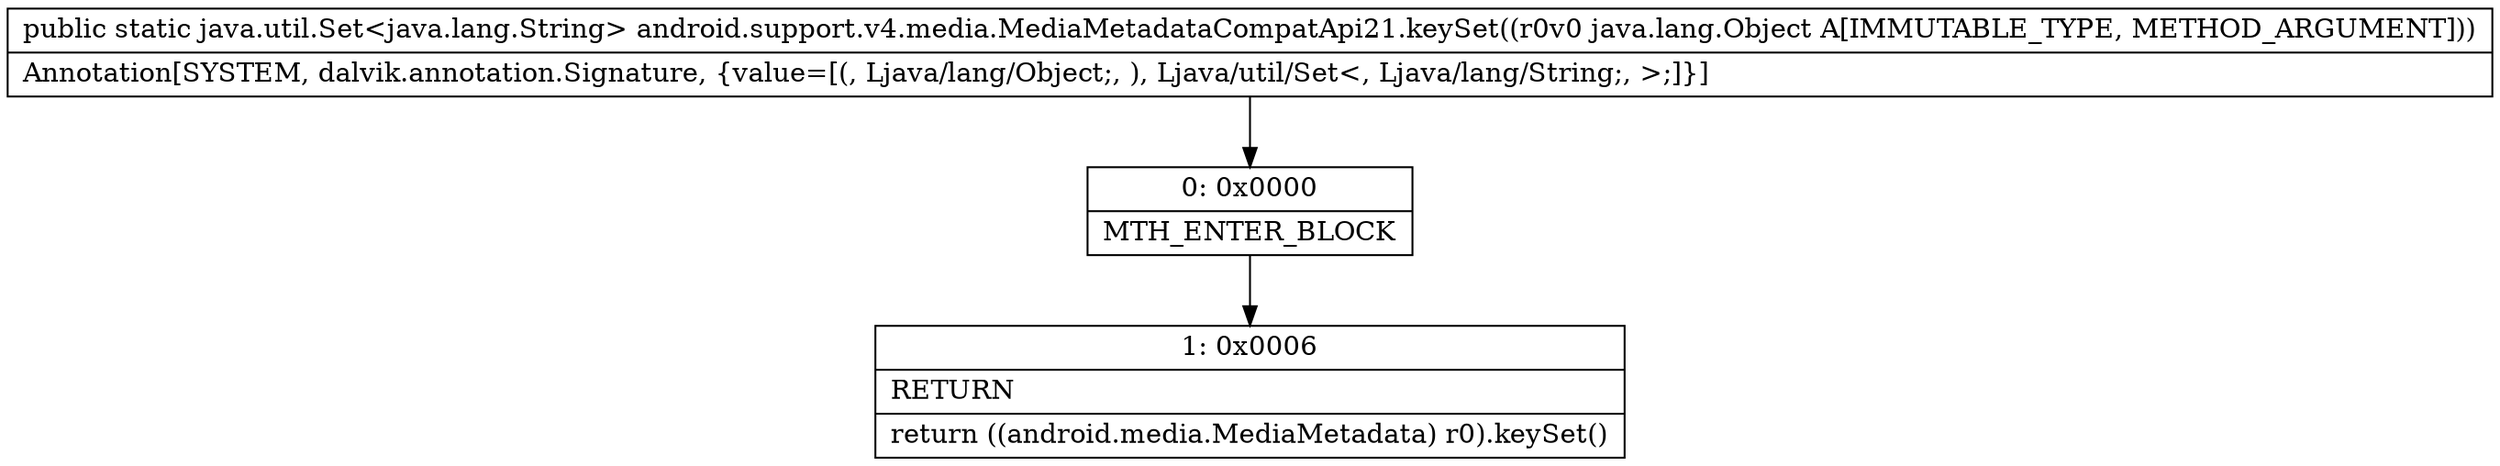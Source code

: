 digraph "CFG forandroid.support.v4.media.MediaMetadataCompatApi21.keySet(Ljava\/lang\/Object;)Ljava\/util\/Set;" {
Node_0 [shape=record,label="{0\:\ 0x0000|MTH_ENTER_BLOCK\l}"];
Node_1 [shape=record,label="{1\:\ 0x0006|RETURN\l|return ((android.media.MediaMetadata) r0).keySet()\l}"];
MethodNode[shape=record,label="{public static java.util.Set\<java.lang.String\> android.support.v4.media.MediaMetadataCompatApi21.keySet((r0v0 java.lang.Object A[IMMUTABLE_TYPE, METHOD_ARGUMENT]))  | Annotation[SYSTEM, dalvik.annotation.Signature, \{value=[(, Ljava\/lang\/Object;, ), Ljava\/util\/Set\<, Ljava\/lang\/String;, \>;]\}]\l}"];
MethodNode -> Node_0;
Node_0 -> Node_1;
}

